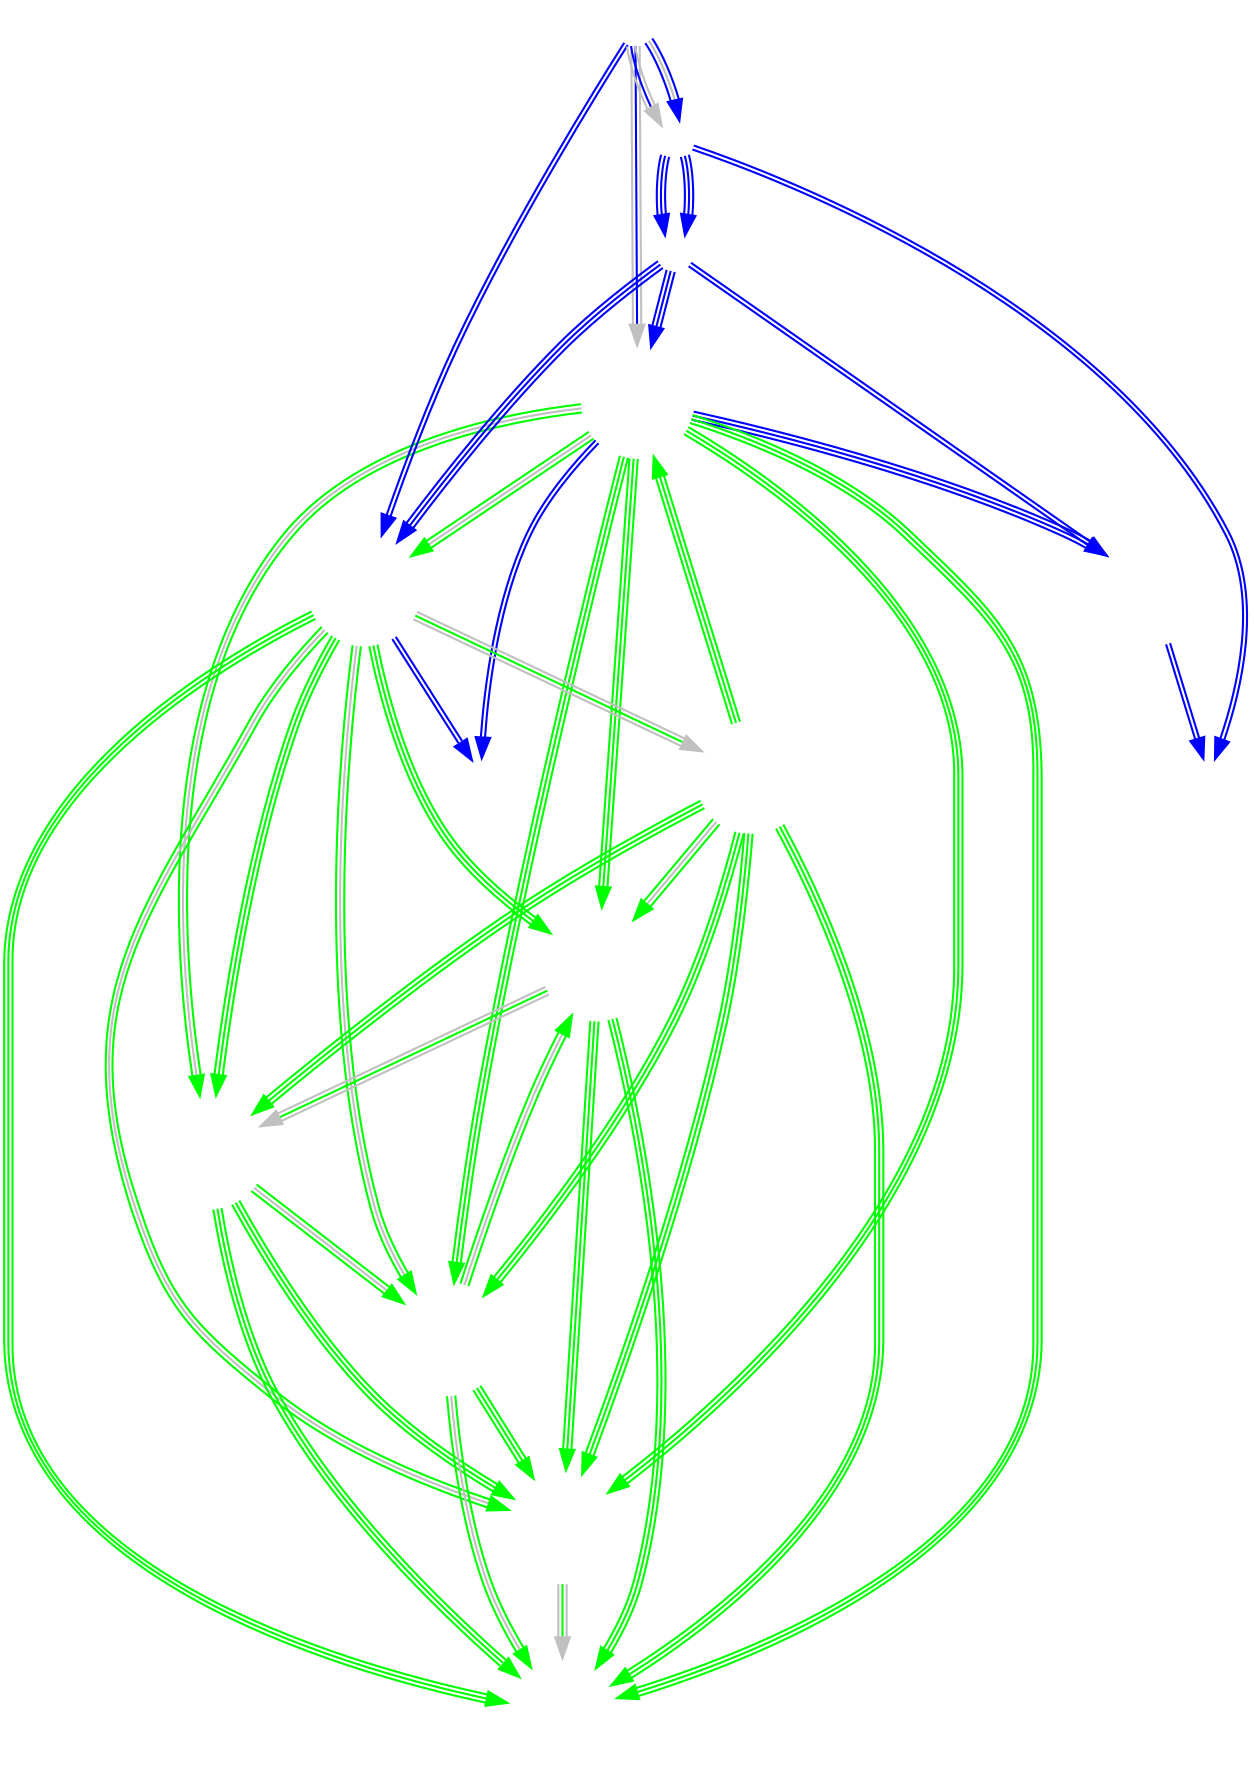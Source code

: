 // vim: set ts=5 sw=5:
digraph CN {
	node [shape=circle fixedsize=true width=.75 label="" color="white"];
	imagepath="logos/";
	eStar	[ image="estar-gaming.png" ]
	SPT	[ image="super-perfect-team.png" ]
	Zero	[ image="zero.png" ]
	CE	[ image="ce.png" ]
	RPG	[ image="rpg.png" ]
	XTeam	[ image="xteam.png" ]
	HL	[ image="hots-lady.png" ]
	KIS	[ image="keep-it-simple.png" ]
	SOA	[ image="start-over-again.png" ]

	/*** Eastern Clash ***/
	node [ width="0.25" ]
	RSG	[ image="resurgence.png" ]
	TFC	[ image="tfc.png" ]
	L5	[ image="l5.png" ]
	MVPB	[ image="mvp-black.png" ]
	TP	[ image="tempest.png" ]

	/* Upper Bracket: Round 1 */
	L5	->	RSG	[ color="blue:blue" ]
	TP	->	Zero	[ color="blue:blue" ]
	eStar	->	TFC	[ color="blue:blue" ]
	MVPB	->	SPT	[ color="blue:blue" ]

	/* Lower Bracket: Round 1 */
	Zero	->	RSG	[ color="blue:blue" ]
	SPT	->	TFC	[ color="blue:blue" ]

	/* Upper Bracket: Round 2 */
	L5	->	TP	[ color="blue:blue:blue" ]
	MVPB	->	eStar	[ color="gray:blue:gray" ]

	/* Lower Bracket: Round 2 */
	eStar	->	Zero	[ color="blue:blue:blue" ]
	TP	->	SPT	[ color="blue:blue:blue" ]

	/* Lower Bracket: Round 3 */
	TP	->	eStar	[ color="blue:blue:blue" ]

	/* Upper Bracket: Round 3 */
	MVPB	->	L5	[ color="gray:blue:gray" ]

	/* Lower Bracket: Round 4 */
	L5	->	TP	[ color="blue:blue:blue" ]

	/* Upper Bracket: Round 4 */
	MVPB	->	L5	[ color="blue:gray:blue" ]

	/* Week 5 */
	/* Sourced from https://masterleague.net/tournament/stage/180/ */
	eStar	->	SPT	[ color="green:gray:green" ]
	RPG	->	SOA	[ color="green:green:green" ]
	CE	->	XTeam	[ color="green:green:green" ]
	HL	->	KIS	[ color="green:gray:green" ]

	/* Week 6 */
	XTeam	->	KIS	[ color="green:green:green" ]
	CE	->	SOA	[ color="green:green:green" ]
	eStar	->	HL	[ color="green:green:green" ]
	SPT	->	RPG	[ color="green:green:green" ]

	/* Week 7 */
	XTeam	->	HL	[ color="green:gray:green" ]
	eStar	->	RPG	[ color="green:green:green" ]
	SPT	->	CE	[ color="gray:green:gray" ]
	SOA	->	KIS	[ color="gray:green:gray" ]

	/* Week 8 */
	CE	->	RPG	[ color="green:gray:green" ]
	HL	->	SOA	[ color="green:green:green" ]
	SPT	->	KIS	[ color="green:green:green" ]
	eStar	->	XTeam	[ color="green:gray:green" ]

	/* Week 9 */
	CE	->	eStar	[ color="green:green:green" ]
	RPG	->	KIS	[ color="green:green:green" ]
	XTeam	->	SOA	[ color="green:green:green" ]
	SPT	->	HL	[ color="green:gray:green" ]

	/* Week 10 */
	SPT	-> 	SOA	[ color="green:gray:green" ]
	RPG	->	XTeam	[ color="gray:green:gray" ]
	eStar	->	KIS	[ color="green:green:green" ]
	CE	->	HL	[ color="green:green:green" ]

	/* Week 11 */
	CE	->	KIS	[ color="green:green:green" ]
	eStar	->	SOA	[ color="green:green:green" ]
	HL	->	RPG	[ color="green:gray:green" ]
	SPT	->	XTeam	[ color="green:green:green" ]

	edge [ color="gray" dir="none" constraint="false" style="dashed"]

}
